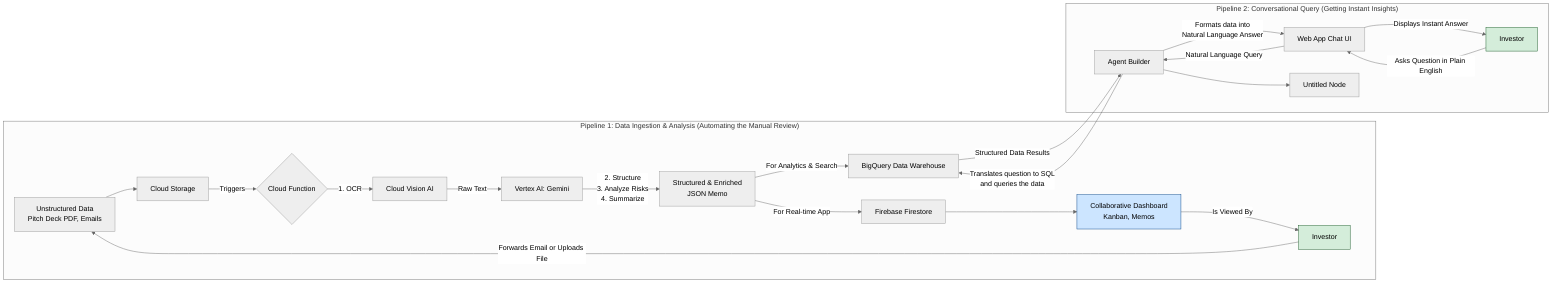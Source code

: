 ---
config:
  layout: dagre
  theme: neutral
---
flowchart LR
 subgraph subGraph0["Pipeline 1: Data Ingestion &amp; Analysis (Automating the Manual Review)"]
        B1["Unstructured Data<br>Pitch Deck PDF, Emails"]
        A1["Investor"]
        C1["Cloud Storage"]
        D1{"Cloud Function"}
        E1["Cloud Vision AI"]
        F1["Vertex AI: Gemini"]
        G1["Structured &amp; Enriched<br>JSON Memo"]
        H1["Firebase Firestore"]
        I1["Collaborative Dashboard<br>Kanban, Memos"]
        J1["BigQuery Data Warehouse"]
  end
 subgraph subGraph1["Pipeline 2: Conversational Query (Getting Instant Insights)"]
        K1["Web App Chat UI"]
        A2["Investor"]
        L1["Agent Builder"]
        n1["Untitled Node"]
  end
    A1 -- Forwards Email or Uploads File --> B1
    B1 --> C1
    C1 -- Triggers --> D1
    D1 -- "1. OCR" --> E1
    E1 -- Raw Text --> F1
    F1 -- "2. Structure<br>3. Analyze Risks<br>4. Summarize" --> G1
    G1 -- "For Real-time App" --> H1
    H1 --> I1
    G1 -- For Analytics & Search --> J1
    I1 -- Is Viewed By --> A1
    A2 -- Asks Question in Plain English --> K1
    K1 -- Natural Language Query --> L1
    L1 -- Translates question to SQL<br>and queries the data --> J1
    J1 -- Structured Data Results --> L1
    L1 -- Formats data into<br>Natural Language Answer --> K1
    K1 -- Displays Instant Answer --> A2
    L1 --> n1
    style A1 fill:#d4edda,stroke:#155724
    style I1 fill:#cce5ff,stroke:#004085
    style A2 fill:#d4edda,stroke:#155724